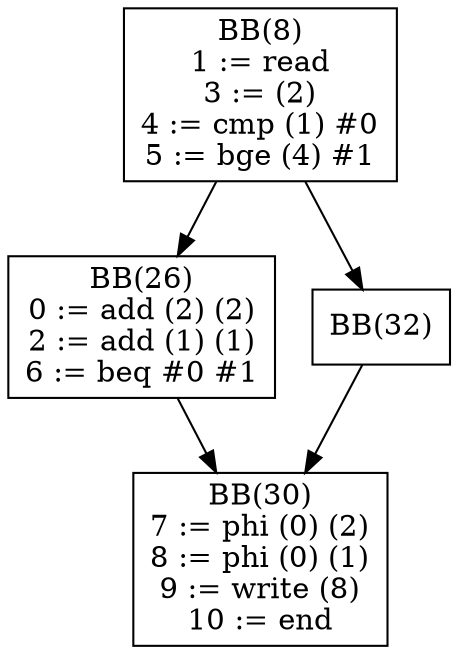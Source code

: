 digraph G {
bb8[shape = box, label = "BB(8)\n" + "1 := read\n" + "3 := (2)\n" + "4 := cmp (1) #0\n" + "5 := bge (4) #1\n"];
bb26[shape = box, label = "BB(26)\n" + "0 := add (2) (2)\n" + "2 := add (1) (1)\n" + "6 := beq #0 #1\n"];
bb32[shape = box, label = "BB(32)\n"];
bb30[shape = box, label = "BB(30)\n" + "7 := phi (0) (2)\n" + "8 := phi (0) (1)\n" + "9 := write (8)\n" + "10 := end\n"];
bb8 -> bb26;
bb8 -> bb32;
bb26 -> bb30;
bb32 -> bb30;
}

